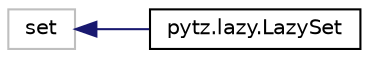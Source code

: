 digraph "Graphical Class Hierarchy"
{
 // LATEX_PDF_SIZE
  edge [fontname="Helvetica",fontsize="10",labelfontname="Helvetica",labelfontsize="10"];
  node [fontname="Helvetica",fontsize="10",shape=record];
  rankdir="LR";
  Node3331 [label="set",height=0.2,width=0.4,color="grey75", fillcolor="white", style="filled",tooltip=" "];
  Node3331 -> Node0 [dir="back",color="midnightblue",fontsize="10",style="solid",fontname="Helvetica"];
  Node0 [label="pytz.lazy.LazySet",height=0.2,width=0.4,color="black", fillcolor="white", style="filled",URL="$classpytz_1_1lazy_1_1_lazy_set.html",tooltip=" "];
}
